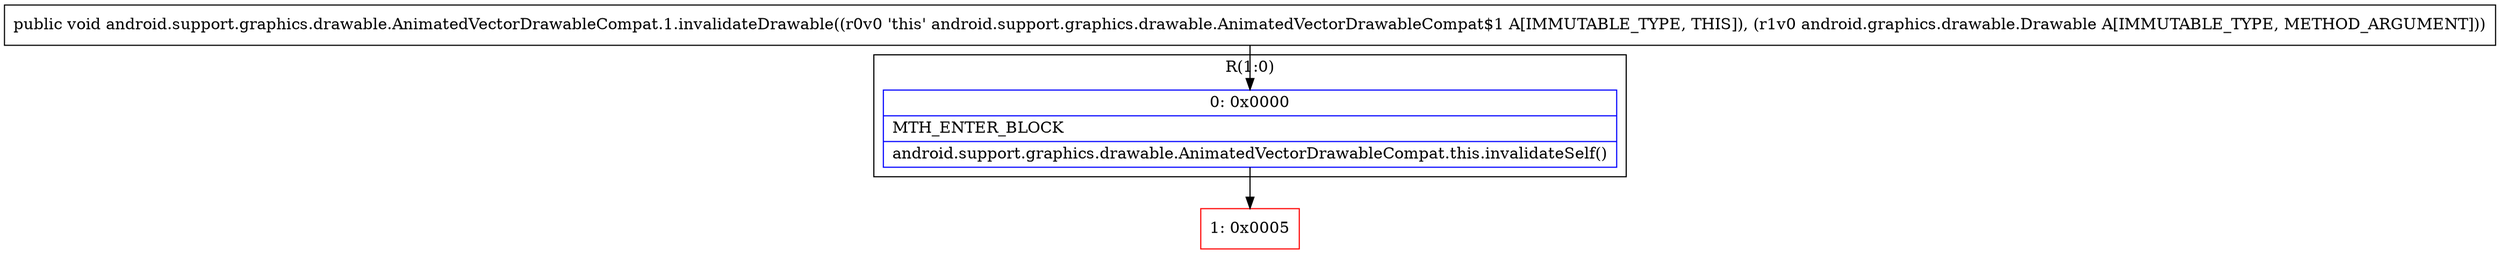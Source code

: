digraph "CFG forandroid.support.graphics.drawable.AnimatedVectorDrawableCompat.1.invalidateDrawable(Landroid\/graphics\/drawable\/Drawable;)V" {
subgraph cluster_Region_674787447 {
label = "R(1:0)";
node [shape=record,color=blue];
Node_0 [shape=record,label="{0\:\ 0x0000|MTH_ENTER_BLOCK\l|android.support.graphics.drawable.AnimatedVectorDrawableCompat.this.invalidateSelf()\l}"];
}
Node_1 [shape=record,color=red,label="{1\:\ 0x0005}"];
MethodNode[shape=record,label="{public void android.support.graphics.drawable.AnimatedVectorDrawableCompat.1.invalidateDrawable((r0v0 'this' android.support.graphics.drawable.AnimatedVectorDrawableCompat$1 A[IMMUTABLE_TYPE, THIS]), (r1v0 android.graphics.drawable.Drawable A[IMMUTABLE_TYPE, METHOD_ARGUMENT])) }"];
MethodNode -> Node_0;
Node_0 -> Node_1;
}

